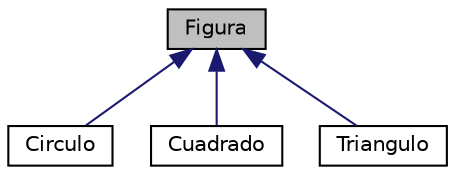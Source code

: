 digraph "Figura"
{
  edge [fontname="Helvetica",fontsize="10",labelfontname="Helvetica",labelfontsize="10"];
  node [fontname="Helvetica",fontsize="10",shape=record];
  Node1 [label="Figura",height=0.2,width=0.4,color="black", fillcolor="grey75", style="filled", fontcolor="black"];
  Node1 -> Node2 [dir="back",color="midnightblue",fontsize="10",style="solid",fontname="Helvetica"];
  Node2 [label="Circulo",height=0.2,width=0.4,color="black", fillcolor="white", style="filled",URL="$class_circulo.html",tooltip="Clase derivada Circulo. "];
  Node1 -> Node3 [dir="back",color="midnightblue",fontsize="10",style="solid",fontname="Helvetica"];
  Node3 [label="Cuadrado",height=0.2,width=0.4,color="black", fillcolor="white", style="filled",URL="$class_cuadrado.html",tooltip="Clase derivada Cuadrado. "];
  Node1 -> Node4 [dir="back",color="midnightblue",fontsize="10",style="solid",fontname="Helvetica"];
  Node4 [label="Triangulo",height=0.2,width=0.4,color="black", fillcolor="white", style="filled",URL="$class_triangulo.html",tooltip="Clase derivada Triangulo. "];
}
